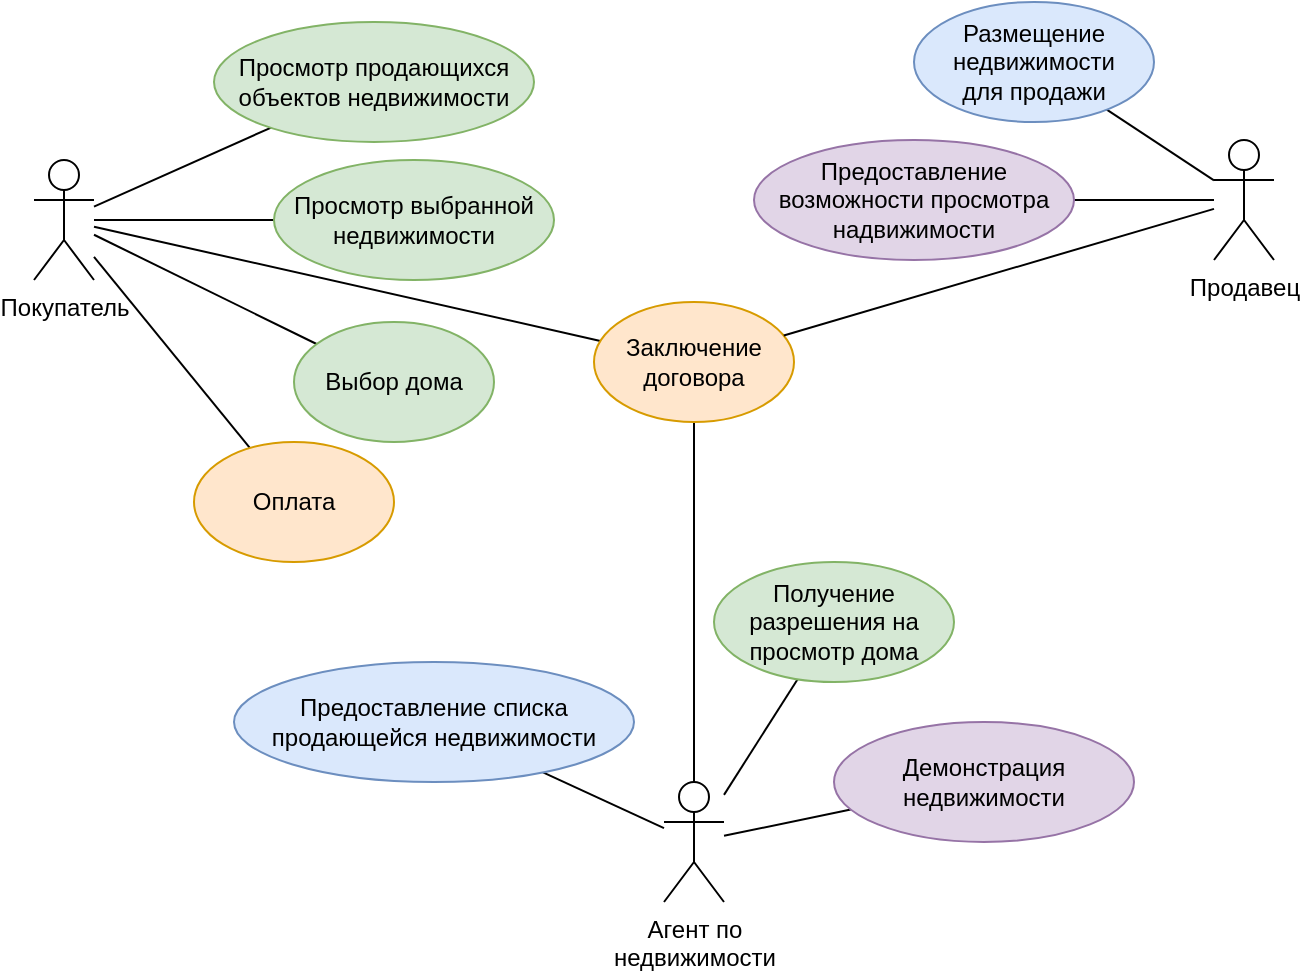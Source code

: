 <mxfile version="15.3.0" type="github" pages="2">
  <diagram id="uFmznslyKRhkzH60twWr" name="Page-1">
    <mxGraphModel dx="1221" dy="582" grid="1" gridSize="10" guides="1" tooltips="1" connect="1" arrows="1" fold="1" page="1" pageScale="1" pageWidth="827" pageHeight="1169" math="0" shadow="0">
      <root>
        <object label="" id="0">
          <mxCell />
        </object>
        <mxCell id="1" parent="0" />
        <mxCell id="fXT7MKvgeNNHt2NKxTS8-7" value="" style="edgeStyle=none;rounded=0;orthogonalLoop=1;jettySize=auto;html=1;fontSize=12;endArrow=none;endFill=0;" parent="1" source="XIdD8TfMGqSpguL7e6GZ-1" target="XIdD8TfMGqSpguL7e6GZ-25" edge="1">
          <mxGeometry relative="1" as="geometry" />
        </mxCell>
        <mxCell id="fXT7MKvgeNNHt2NKxTS8-8" style="edgeStyle=none;rounded=0;orthogonalLoop=1;jettySize=auto;html=1;fontSize=12;endArrow=none;endFill=0;" parent="1" source="XIdD8TfMGqSpguL7e6GZ-1" target="XIdD8TfMGqSpguL7e6GZ-11" edge="1">
          <mxGeometry relative="1" as="geometry">
            <mxPoint x="363.49" y="470.497" as="targetPoint" />
          </mxGeometry>
        </mxCell>
        <mxCell id="fXT7MKvgeNNHt2NKxTS8-9" style="edgeStyle=none;rounded=0;orthogonalLoop=1;jettySize=auto;html=1;fontSize=12;endArrow=none;endFill=0;" parent="1" source="XIdD8TfMGqSpguL7e6GZ-1" target="XIdD8TfMGqSpguL7e6GZ-24" edge="1">
          <mxGeometry relative="1" as="geometry" />
        </mxCell>
        <mxCell id="fXT7MKvgeNNHt2NKxTS8-10" style="edgeStyle=none;rounded=0;orthogonalLoop=1;jettySize=auto;html=1;fontSize=12;endArrow=none;endFill=0;" parent="1" source="XIdD8TfMGqSpguL7e6GZ-1" target="XIdD8TfMGqSpguL7e6GZ-22" edge="1">
          <mxGeometry relative="1" as="geometry" />
        </mxCell>
        <mxCell id="XIdD8TfMGqSpguL7e6GZ-1" value="Агент по&lt;br&gt;недвижимости" style="shape=umlActor;verticalLabelPosition=bottom;verticalAlign=top;html=1;outlineConnect=0;" parent="1" vertex="1">
          <mxGeometry x="395" y="570" width="30" height="60" as="geometry" />
        </mxCell>
        <mxCell id="fXT7MKvgeNNHt2NKxTS8-3" style="edgeStyle=none;rounded=0;orthogonalLoop=1;jettySize=auto;html=1;fontSize=12;endArrow=none;endFill=0;" parent="1" source="XIdD8TfMGqSpguL7e6GZ-3" target="XIdD8TfMGqSpguL7e6GZ-9" edge="1">
          <mxGeometry relative="1" as="geometry" />
        </mxCell>
        <mxCell id="fXT7MKvgeNNHt2NKxTS8-4" style="edgeStyle=none;rounded=0;orthogonalLoop=1;jettySize=auto;html=1;fontSize=12;endArrow=none;endFill=0;" parent="1" source="XIdD8TfMGqSpguL7e6GZ-3" target="XIdD8TfMGqSpguL7e6GZ-10" edge="1">
          <mxGeometry relative="1" as="geometry" />
        </mxCell>
        <mxCell id="fXT7MKvgeNNHt2NKxTS8-5" style="edgeStyle=none;rounded=0;orthogonalLoop=1;jettySize=auto;html=1;fontSize=12;endArrow=none;endFill=0;" parent="1" source="XIdD8TfMGqSpguL7e6GZ-3" target="XIdD8TfMGqSpguL7e6GZ-11" edge="1">
          <mxGeometry relative="1" as="geometry" />
        </mxCell>
        <mxCell id="fXT7MKvgeNNHt2NKxTS8-6" style="edgeStyle=none;rounded=0;orthogonalLoop=1;jettySize=auto;html=1;fontSize=12;endArrow=none;endFill=0;" parent="1" source="XIdD8TfMGqSpguL7e6GZ-3" target="XIdD8TfMGqSpguL7e6GZ-12" edge="1">
          <mxGeometry relative="1" as="geometry" />
        </mxCell>
        <mxCell id="XIdD8TfMGqSpguL7e6GZ-3" value="Покупатель" style="shape=umlActor;verticalLabelPosition=bottom;verticalAlign=top;html=1;outlineConnect=0;" parent="1" vertex="1">
          <mxGeometry x="80" y="259" width="30" height="60" as="geometry" />
        </mxCell>
        <mxCell id="XIdD8TfMGqSpguL7e6GZ-6" value="Продавец&lt;br&gt;" style="shape=umlActor;verticalLabelPosition=bottom;verticalAlign=top;html=1;outlineConnect=0;" parent="1" vertex="1">
          <mxGeometry x="670" y="249" width="30" height="60" as="geometry" />
        </mxCell>
        <mxCell id="XIdD8TfMGqSpguL7e6GZ-9" value="Выбор дома" style="ellipse;whiteSpace=wrap;html=1;fillColor=#d5e8d4;strokeColor=#82b366;" parent="1" vertex="1">
          <mxGeometry x="210" y="340" width="100" height="60" as="geometry" />
        </mxCell>
        <mxCell id="XIdD8TfMGqSpguL7e6GZ-10" value="Просмотр выбранной&lt;br&gt;недвижимости" style="ellipse;whiteSpace=wrap;html=1;fillColor=#d5e8d4;strokeColor=#82b366;" parent="1" vertex="1">
          <mxGeometry x="200" y="259" width="140" height="60" as="geometry" />
        </mxCell>
        <mxCell id="XIdD8TfMGqSpguL7e6GZ-11" value="Заключение договора" style="ellipse;whiteSpace=wrap;html=1;fillColor=#ffe6cc;strokeColor=#d79b00;" parent="1" vertex="1">
          <mxGeometry x="360" y="330" width="100" height="60" as="geometry" />
        </mxCell>
        <mxCell id="XIdD8TfMGqSpguL7e6GZ-12" value="Оплата" style="ellipse;whiteSpace=wrap;html=1;fillColor=#ffe6cc;strokeColor=#d79b00;" parent="1" vertex="1">
          <mxGeometry x="160" y="400" width="100" height="60" as="geometry" />
        </mxCell>
        <mxCell id="fXT7MKvgeNNHt2NKxTS8-2" style="edgeStyle=none;rounded=0;orthogonalLoop=1;jettySize=auto;html=1;fontSize=12;endArrow=none;endFill=0;" parent="1" source="XIdD8TfMGqSpguL7e6GZ-13" target="XIdD8TfMGqSpguL7e6GZ-3" edge="1">
          <mxGeometry relative="1" as="geometry" />
        </mxCell>
        <mxCell id="XIdD8TfMGqSpguL7e6GZ-13" value="&lt;div&gt;Просмотр продающихся объектов недвижимости&lt;/div&gt;" style="ellipse;whiteSpace=wrap;html=1;fillColor=#d5e8d4;strokeColor=#82b366;" parent="1" vertex="1">
          <mxGeometry x="170" y="190" width="160" height="60" as="geometry" />
        </mxCell>
        <mxCell id="fXT7MKvgeNNHt2NKxTS8-13" style="edgeStyle=none;rounded=0;orthogonalLoop=1;jettySize=auto;html=1;fontSize=12;endArrow=none;endFill=0;" parent="1" source="XIdD8TfMGqSpguL7e6GZ-11" target="XIdD8TfMGqSpguL7e6GZ-6" edge="1">
          <mxGeometry relative="1" as="geometry">
            <mxPoint x="623.635" y="351.426" as="sourcePoint" />
          </mxGeometry>
        </mxCell>
        <mxCell id="fXT7MKvgeNNHt2NKxTS8-12" style="edgeStyle=none;rounded=0;orthogonalLoop=1;jettySize=auto;html=1;fontSize=12;endArrow=none;endFill=0;" parent="1" source="XIdD8TfMGqSpguL7e6GZ-18" target="XIdD8TfMGqSpguL7e6GZ-6" edge="1">
          <mxGeometry relative="1" as="geometry" />
        </mxCell>
        <mxCell id="XIdD8TfMGqSpguL7e6GZ-18" value="Предоставление возможности просмотра надвижимости" style="ellipse;whiteSpace=wrap;html=1;fillColor=#e1d5e7;strokeColor=#9673a6;" parent="1" vertex="1">
          <mxGeometry x="440" y="249" width="160" height="60" as="geometry" />
        </mxCell>
        <mxCell id="fXT7MKvgeNNHt2NKxTS8-11" style="edgeStyle=none;rounded=0;orthogonalLoop=1;jettySize=auto;html=1;fontSize=12;endArrow=none;endFill=0;" parent="1" source="XIdD8TfMGqSpguL7e6GZ-19" target="XIdD8TfMGqSpguL7e6GZ-6" edge="1">
          <mxGeometry relative="1" as="geometry" />
        </mxCell>
        <mxCell id="XIdD8TfMGqSpguL7e6GZ-19" value="&lt;div&gt;Размещение недвижимости&lt;/div&gt;&lt;div&gt;для продажи&lt;br&gt;&lt;/div&gt;" style="ellipse;whiteSpace=wrap;html=1;fillColor=#dae8fc;strokeColor=#6c8ebf;" parent="1" vertex="1">
          <mxGeometry x="520" y="180" width="120" height="60" as="geometry" />
        </mxCell>
        <mxCell id="XIdD8TfMGqSpguL7e6GZ-22" value="Предоставление списка продающейся недвижимости" style="ellipse;whiteSpace=wrap;html=1;fillColor=#dae8fc;strokeColor=#6c8ebf;" parent="1" vertex="1">
          <mxGeometry x="180" y="510" width="200" height="60" as="geometry" />
        </mxCell>
        <mxCell id="XIdD8TfMGqSpguL7e6GZ-24" value="Получение разрешения на просмотр дома" style="ellipse;whiteSpace=wrap;html=1;fillColor=#d5e8d4;strokeColor=#82b366;" parent="1" vertex="1">
          <mxGeometry x="420" y="460" width="120" height="60" as="geometry" />
        </mxCell>
        <mxCell id="XIdD8TfMGqSpguL7e6GZ-25" value="Демонстрация недвижимости" style="ellipse;whiteSpace=wrap;html=1;fillColor=#e1d5e7;strokeColor=#9673a6;" parent="1" vertex="1">
          <mxGeometry x="480" y="540" width="150" height="60" as="geometry" />
        </mxCell>
      </root>
    </mxGraphModel>
  </diagram>
  <diagram id="kvCLID6oOlvrnMDfkF9s" name="Page-2">
    <mxGraphModel dx="1730" dy="825" grid="1" gridSize="10" guides="1" tooltips="1" connect="1" arrows="1" fold="1" page="1" pageScale="1" pageWidth="1169" pageHeight="827" math="0" shadow="0">
      <root>
        <mxCell id="32iFl3Y6ZmpXQH2nXKaB-0" />
        <mxCell id="32iFl3Y6ZmpXQH2nXKaB-1" parent="32iFl3Y6ZmpXQH2nXKaB-0" />
        <mxCell id="q4tkmn7tY3nY-uOxMjD_-1" style="rounded=0;orthogonalLoop=1;jettySize=auto;html=1;endArrow=none;endFill=0;fillColor=#ffe6cc;strokeColor=#d79b00;" edge="1" parent="32iFl3Y6ZmpXQH2nXKaB-1" source="ZBLFOBSwMn9rFbzp6lWI-0" target="q4tkmn7tY3nY-uOxMjD_-0">
          <mxGeometry relative="1" as="geometry" />
        </mxCell>
        <mxCell id="ZBLFOBSwMn9rFbzp6lWI-0" value="Покупатель" style="shape=umlActor;verticalLabelPosition=bottom;verticalAlign=top;html=1;outlineConnect=0;fillColor=#ffe6cc;strokeColor=#d79b00;" vertex="1" parent="32iFl3Y6ZmpXQH2nXKaB-1">
          <mxGeometry x="105" y="50" width="30" height="60" as="geometry" />
        </mxCell>
        <mxCell id="q4tkmn7tY3nY-uOxMjD_-3" style="edgeStyle=none;rounded=0;orthogonalLoop=1;jettySize=auto;html=1;endArrow=classic;endFill=1;" edge="1" parent="32iFl3Y6ZmpXQH2nXKaB-1" source="q4tkmn7tY3nY-uOxMjD_-0" target="q4tkmn7tY3nY-uOxMjD_-2">
          <mxGeometry relative="1" as="geometry" />
        </mxCell>
        <mxCell id="q4tkmn7tY3nY-uOxMjD_-0" value="&lt;div&gt;Получить список&lt;/div&gt;&lt;div&gt;объектов&lt;/div&gt;" style="html=1;dashed=0;whitespace=wrap;fillColor=#ffe6cc;strokeColor=#d79b00;" vertex="1" parent="32iFl3Y6ZmpXQH2nXKaB-1">
          <mxGeometry x="70" y="210" width="100" height="50" as="geometry" />
        </mxCell>
        <mxCell id="X-y3XuhNHoDfyLgZcJ0J-1" style="edgeStyle=none;rounded=0;orthogonalLoop=1;jettySize=auto;html=1;endFill=1;" edge="1" parent="32iFl3Y6ZmpXQH2nXKaB-1" source="q4tkmn7tY3nY-uOxMjD_-2" target="X-y3XuhNHoDfyLgZcJ0J-0">
          <mxGeometry relative="1" as="geometry" />
        </mxCell>
        <mxCell id="q4tkmn7tY3nY-uOxMjD_-2" value="Выполнить &lt;br&gt;фильтрацию &lt;br&gt;списка" style="html=1;dashed=0;whitespace=wrap;fillColor=#ffe6cc;strokeColor=#d79b00;" vertex="1" parent="32iFl3Y6ZmpXQH2nXKaB-1">
          <mxGeometry x="220" y="210" width="100" height="50" as="geometry" />
        </mxCell>
        <mxCell id="X-y3XuhNHoDfyLgZcJ0J-3" style="edgeStyle=orthogonalEdgeStyle;rounded=0;orthogonalLoop=1;jettySize=auto;html=1;endFill=1;" edge="1" parent="32iFl3Y6ZmpXQH2nXKaB-1" source="X-y3XuhNHoDfyLgZcJ0J-0" target="X-y3XuhNHoDfyLgZcJ0J-2">
          <mxGeometry relative="1" as="geometry" />
        </mxCell>
        <mxCell id="X-y3XuhNHoDfyLgZcJ0J-0" value="Открыть &lt;br&gt;карточку &lt;br&gt;объекта" style="html=1;dashed=0;whitespace=wrap;fillColor=#ffe6cc;strokeColor=#d79b00;" vertex="1" parent="32iFl3Y6ZmpXQH2nXKaB-1">
          <mxGeometry x="385" y="210" width="100" height="50" as="geometry" />
        </mxCell>
        <mxCell id="X-y3XuhNHoDfyLgZcJ0J-4" style="edgeStyle=orthogonalEdgeStyle;rounded=0;orthogonalLoop=1;jettySize=auto;html=1;endFill=1;" edge="1" parent="32iFl3Y6ZmpXQH2nXKaB-1" source="X-y3XuhNHoDfyLgZcJ0J-2" target="q4tkmn7tY3nY-uOxMjD_-2">
          <mxGeometry relative="1" as="geometry">
            <Array as="points">
              <mxPoint x="590" y="160" />
              <mxPoint x="270" y="160" />
            </Array>
          </mxGeometry>
        </mxCell>
        <mxCell id="i1CzGohAVQwN1NqUQj0E-0" style="edgeStyle=orthogonalEdgeStyle;rounded=0;orthogonalLoop=1;jettySize=auto;html=1;endFill=1;" edge="1" parent="32iFl3Y6ZmpXQH2nXKaB-1" source="X-y3XuhNHoDfyLgZcJ0J-2" target="i1CzGohAVQwN1NqUQj0E-1">
          <mxGeometry relative="1" as="geometry">
            <mxPoint x="460" y="340" as="targetPoint" />
            <Array as="points">
              <mxPoint x="710" y="235" />
              <mxPoint x="710" y="235" />
            </Array>
          </mxGeometry>
        </mxCell>
        <mxCell id="X-y3XuhNHoDfyLgZcJ0J-2" value="" style="shape=rhombus;html=1;dashed=0;whitespace=wrap;perimeter=rhombusPerimeter;fillColor=#ffe6cc;strokeColor=#d79b00;" vertex="1" parent="32iFl3Y6ZmpXQH2nXKaB-1">
          <mxGeometry x="560" y="210" width="60" height="50" as="geometry" />
        </mxCell>
        <mxCell id="0fEnES1rj23qgPu1JbcX-25" style="edgeStyle=none;rounded=0;orthogonalLoop=1;jettySize=auto;html=1;endFill=1;" edge="1" parent="32iFl3Y6ZmpXQH2nXKaB-1" source="i1CzGohAVQwN1NqUQj0E-1" target="0fEnES1rj23qgPu1JbcX-20">
          <mxGeometry relative="1" as="geometry" />
        </mxCell>
        <mxCell id="i1CzGohAVQwN1NqUQj0E-1" value="Записаться на &lt;br&gt;просмотр дома" style="html=1;dashed=0;whitespace=wrap;fillColor=#ffe6cc;strokeColor=#d79b00;" vertex="1" parent="32iFl3Y6ZmpXQH2nXKaB-1">
          <mxGeometry x="680" y="210" width="145" height="50" as="geometry" />
        </mxCell>
        <mxCell id="0fEnES1rj23qgPu1JbcX-2" style="rounded=0;orthogonalLoop=1;jettySize=auto;html=1;endFill=0;endArrow=none;fillColor=#d5e8d4;strokeColor=#82b366;" edge="1" parent="32iFl3Y6ZmpXQH2nXKaB-1" source="i1CzGohAVQwN1NqUQj0E-2" target="0fEnES1rj23qgPu1JbcX-0">
          <mxGeometry relative="1" as="geometry" />
        </mxCell>
        <mxCell id="i1CzGohAVQwN1NqUQj0E-2" value="Агент по&lt;br&gt;недвижимости" style="shape=umlActor;verticalLabelPosition=bottom;verticalAlign=top;html=1;outlineConnect=0;fillColor=#d5e8d4;strokeColor=#82b366;" vertex="1" parent="32iFl3Y6ZmpXQH2nXKaB-1">
          <mxGeometry x="95" y="420" width="30" height="60" as="geometry" />
        </mxCell>
        <mxCell id="0fEnES1rj23qgPu1JbcX-4" style="edgeStyle=none;rounded=0;orthogonalLoop=1;jettySize=auto;html=1;endFill=1;" edge="1" parent="32iFl3Y6ZmpXQH2nXKaB-1" source="0fEnES1rj23qgPu1JbcX-0" target="0fEnES1rj23qgPu1JbcX-3">
          <mxGeometry relative="1" as="geometry" />
        </mxCell>
        <mxCell id="0fEnES1rj23qgPu1JbcX-0" value="Запросить разрешение &lt;br&gt;на просмотр дома" style="html=1;dashed=0;whitespace=wrap;fillColor=#d5e8d4;strokeColor=#82b366;" vertex="1" parent="32iFl3Y6ZmpXQH2nXKaB-1">
          <mxGeometry x="30" y="580" width="160" height="50" as="geometry" />
        </mxCell>
        <mxCell id="0fEnES1rj23qgPu1JbcX-46" style="edgeStyle=orthogonalEdgeStyle;rounded=0;orthogonalLoop=1;jettySize=auto;html=1;endFill=1;" edge="1" parent="32iFl3Y6ZmpXQH2nXKaB-1" source="0fEnES1rj23qgPu1JbcX-3" target="0fEnES1rj23qgPu1JbcX-44">
          <mxGeometry relative="1" as="geometry" />
        </mxCell>
        <mxCell id="0fEnES1rj23qgPu1JbcX-3" value="Отправить запрос &lt;br&gt;на просмотр &lt;br&gt;дома владельцу" style="html=1;dashed=0;whitespace=wrap;fillColor=#d5e8d4;strokeColor=#82b366;" vertex="1" parent="32iFl3Y6ZmpXQH2nXKaB-1">
          <mxGeometry x="260" y="580" width="160" height="50" as="geometry" />
        </mxCell>
        <mxCell id="0fEnES1rj23qgPu1JbcX-11" style="edgeStyle=none;rounded=0;orthogonalLoop=1;jettySize=auto;html=1;endFill=1;" edge="1" parent="32iFl3Y6ZmpXQH2nXKaB-1" source="0fEnES1rj23qgPu1JbcX-10" target="q4tkmn7tY3nY-uOxMjD_-0">
          <mxGeometry relative="1" as="geometry" />
        </mxCell>
        <mxCell id="0fEnES1rj23qgPu1JbcX-10" value="Объекты&lt;br&gt;недвижимости" style="html=1;dashed=0;whitespace=wrap;shape=partialRectangle;right=0;fillColor=#f5f5f5;strokeColor=#666666;fontColor=#333333;" vertex="1" parent="32iFl3Y6ZmpXQH2nXKaB-1">
          <mxGeometry x="70" y="350" width="100" height="30" as="geometry" />
        </mxCell>
        <mxCell id="0fEnES1rj23qgPu1JbcX-15" style="edgeStyle=none;rounded=0;orthogonalLoop=1;jettySize=auto;html=1;endFill=1;" edge="1" parent="32iFl3Y6ZmpXQH2nXKaB-1" source="0fEnES1rj23qgPu1JbcX-12" target="X-y3XuhNHoDfyLgZcJ0J-0">
          <mxGeometry relative="1" as="geometry" />
        </mxCell>
        <mxCell id="0fEnES1rj23qgPu1JbcX-12" value="Фотографии&lt;br&gt;объекта" style="html=1;dashed=0;whitespace=wrap;shape=partialRectangle;right=0;fillColor=#f5f5f5;strokeColor=#666666;fontColor=#333333;" vertex="1" parent="32iFl3Y6ZmpXQH2nXKaB-1">
          <mxGeometry x="300" y="350" width="100" height="30" as="geometry" />
        </mxCell>
        <mxCell id="0fEnES1rj23qgPu1JbcX-16" style="edgeStyle=none;rounded=0;orthogonalLoop=1;jettySize=auto;html=1;endFill=1;" edge="1" parent="32iFl3Y6ZmpXQH2nXKaB-1" source="0fEnES1rj23qgPu1JbcX-14" target="X-y3XuhNHoDfyLgZcJ0J-0">
          <mxGeometry relative="1" as="geometry" />
        </mxCell>
        <mxCell id="0fEnES1rj23qgPu1JbcX-14" value="Описание&lt;br&gt;объекта" style="html=1;dashed=0;whitespace=wrap;shape=partialRectangle;right=0;fillColor=#f5f5f5;strokeColor=#666666;fontColor=#333333;" vertex="1" parent="32iFl3Y6ZmpXQH2nXKaB-1">
          <mxGeometry x="460" y="350" width="100" height="30" as="geometry" />
        </mxCell>
        <mxCell id="0fEnES1rj23qgPu1JbcX-17" value="Журнал запросов&lt;br&gt;на просмотр" style="html=1;dashed=0;whitespace=wrap;shape=partialRectangle;right=0;fillColor=#f5f5f5;strokeColor=#666666;fontColor=#333333;" vertex="1" parent="32iFl3Y6ZmpXQH2nXKaB-1">
          <mxGeometry x="696.25" y="470" width="112.5" height="30" as="geometry" />
        </mxCell>
        <mxCell id="0fEnES1rj23qgPu1JbcX-26" style="edgeStyle=none;rounded=0;orthogonalLoop=1;jettySize=auto;html=1;endFill=1;" edge="1" parent="32iFl3Y6ZmpXQH2nXKaB-1" source="0fEnES1rj23qgPu1JbcX-20" target="0fEnES1rj23qgPu1JbcX-17">
          <mxGeometry relative="1" as="geometry" />
        </mxCell>
        <mxCell id="0fEnES1rj23qgPu1JbcX-20" value="Запрос" style="swimlane;fontStyle=0;childLayout=stackLayout;horizontal=1;startSize=26;horizontalStack=0;resizeParent=1;resizeParentMax=0;resizeLast=0;collapsible=1;marginBottom=0;align=center;fontSize=14;fillColor=#f5f5f5;strokeColor=#666666;fontColor=#333333;" vertex="1" parent="32iFl3Y6ZmpXQH2nXKaB-1">
          <mxGeometry x="672.5" y="297" width="160" height="146" as="geometry" />
        </mxCell>
        <mxCell id="0fEnES1rj23qgPu1JbcX-21" value="Дата" style="text;strokeColor=none;fillColor=none;spacingLeft=4;spacingRight=4;overflow=hidden;rotatable=0;points=[[0,0.5],[1,0.5]];portConstraint=eastwest;fontSize=12;" vertex="1" parent="0fEnES1rj23qgPu1JbcX-20">
          <mxGeometry y="26" width="160" height="30" as="geometry" />
        </mxCell>
        <mxCell id="0fEnES1rj23qgPu1JbcX-22" value="Ссылка на объект" style="text;strokeColor=none;fillColor=none;spacingLeft=4;spacingRight=4;overflow=hidden;rotatable=0;points=[[0,0.5],[1,0.5]];portConstraint=eastwest;fontSize=12;" vertex="1" parent="0fEnES1rj23qgPu1JbcX-20">
          <mxGeometry y="56" width="160" height="30" as="geometry" />
        </mxCell>
        <mxCell id="0fEnES1rj23qgPu1JbcX-23" value="Признак подтверждения" style="text;strokeColor=none;fillColor=none;spacingLeft=4;spacingRight=4;overflow=hidden;rotatable=0;points=[[0,0.5],[1,0.5]];portConstraint=eastwest;fontSize=12;" vertex="1" parent="0fEnES1rj23qgPu1JbcX-20">
          <mxGeometry y="86" width="160" height="30" as="geometry" />
        </mxCell>
        <mxCell id="0fEnES1rj23qgPu1JbcX-42" value="Статус" style="text;strokeColor=none;fillColor=none;spacingLeft=4;spacingRight=4;overflow=hidden;rotatable=0;points=[[0,0.5],[1,0.5]];portConstraint=eastwest;fontSize=12;" vertex="1" parent="0fEnES1rj23qgPu1JbcX-20">
          <mxGeometry y="116" width="160" height="30" as="geometry" />
        </mxCell>
        <mxCell id="0fEnES1rj23qgPu1JbcX-45" style="edgeStyle=orthogonalEdgeStyle;rounded=0;orthogonalLoop=1;jettySize=auto;html=1;endFill=1;" edge="1" parent="32iFl3Y6ZmpXQH2nXKaB-1" source="0fEnES1rj23qgPu1JbcX-43" target="0fEnES1rj23qgPu1JbcX-0">
          <mxGeometry relative="1" as="geometry">
            <mxPoint x="210" y="700" as="targetPoint" />
          </mxGeometry>
        </mxCell>
        <mxCell id="0fEnES1rj23qgPu1JbcX-43" value="Журнал запросов&lt;br&gt;на просмотр" style="html=1;dashed=0;whitespace=wrap;shape=partialRectangle;right=0;fillColor=#f5f5f5;strokeColor=#666666;fontColor=#333333;" vertex="1" parent="32iFl3Y6ZmpXQH2nXKaB-1">
          <mxGeometry x="52" y="720" width="113.5" height="30" as="geometry" />
        </mxCell>
        <mxCell id="0fEnES1rj23qgPu1JbcX-44" value="Журнал запросов&lt;br&gt;на просмотр" style="html=1;dashed=0;whitespace=wrap;shape=partialRectangle;right=0;fillColor=#f5f5f5;strokeColor=#666666;fontColor=#333333;" vertex="1" parent="32iFl3Y6ZmpXQH2nXKaB-1">
          <mxGeometry x="282" y="720" width="113.5" height="30" as="geometry" />
        </mxCell>
      </root>
    </mxGraphModel>
  </diagram>
</mxfile>
